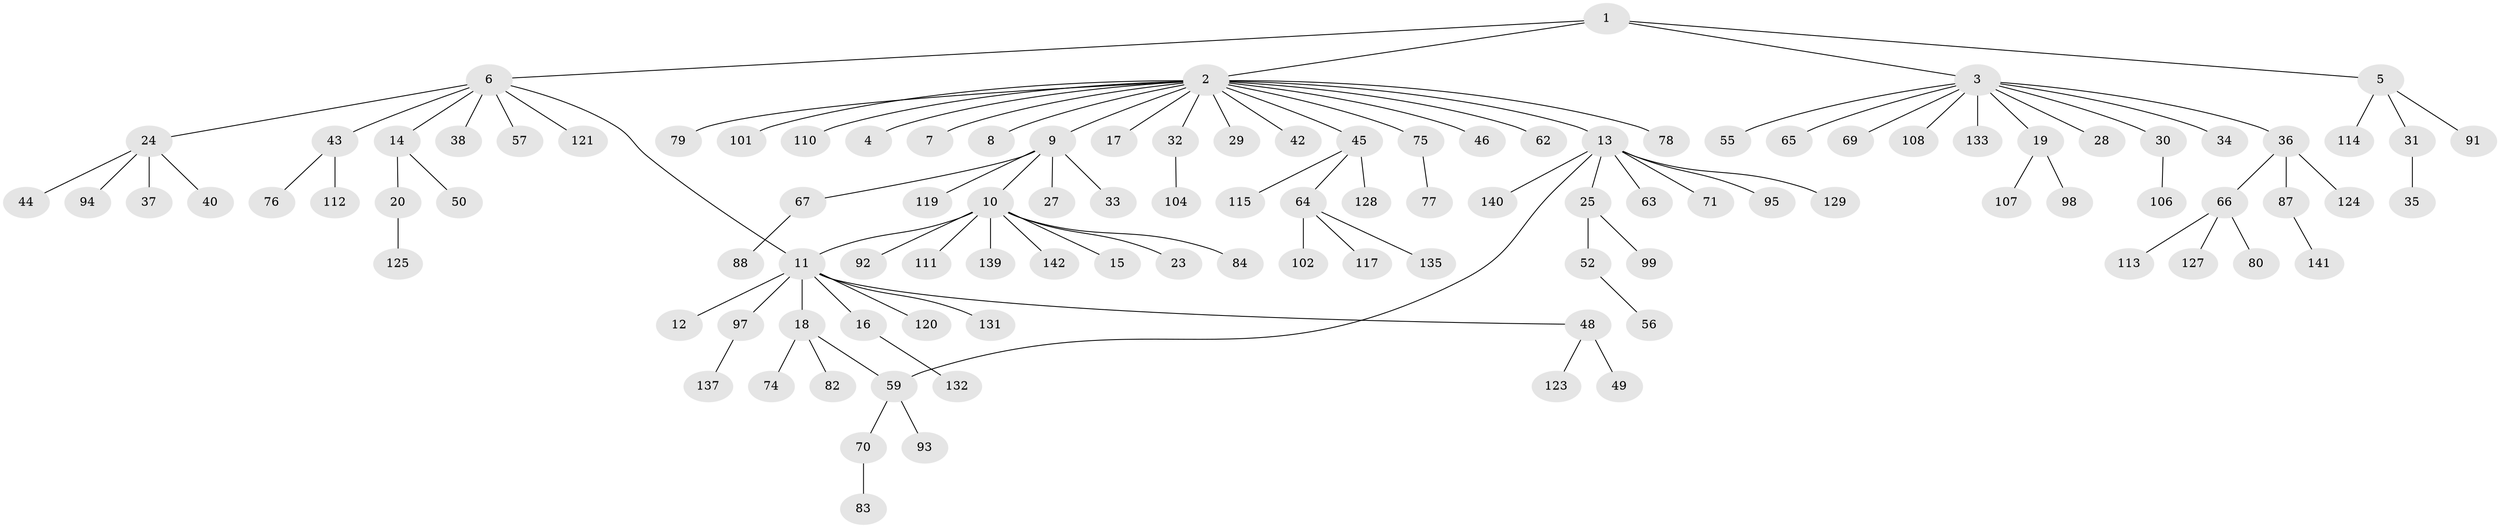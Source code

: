 // Generated by graph-tools (version 1.1) at 2025/51/02/27/25 19:51:55]
// undirected, 109 vertices, 110 edges
graph export_dot {
graph [start="1"]
  node [color=gray90,style=filled];
  1 [super="+134"];
  2 [super="+54"];
  3 [super="+21"];
  4;
  5 [super="+130"];
  6 [super="+26"];
  7;
  8;
  9 [super="+60"];
  10 [super="+73"];
  11 [super="+39"];
  12;
  13 [super="+89"];
  14 [super="+81"];
  15;
  16 [super="+41"];
  17 [super="+96"];
  18 [super="+22"];
  19;
  20 [super="+53"];
  23;
  24 [super="+47"];
  25 [super="+126"];
  27;
  28;
  29;
  30 [super="+116"];
  31 [super="+58"];
  32 [super="+100"];
  33 [super="+51"];
  34;
  35;
  36 [super="+68"];
  37;
  38;
  40;
  42;
  43 [super="+61"];
  44;
  45 [super="+105"];
  46;
  48 [super="+72"];
  49;
  50;
  52;
  55;
  56;
  57;
  59;
  62;
  63;
  64 [super="+85"];
  65 [super="+122"];
  66 [super="+86"];
  67;
  69 [super="+118"];
  70;
  71 [super="+103"];
  74;
  75;
  76;
  77;
  78 [super="+90"];
  79;
  80;
  82;
  83;
  84;
  87;
  88;
  91;
  92;
  93;
  94;
  95 [super="+143"];
  97;
  98;
  99 [super="+109"];
  101;
  102;
  104;
  106;
  107;
  108;
  110;
  111;
  112;
  113 [super="+136"];
  114;
  115;
  117;
  119;
  120;
  121;
  123;
  124;
  125 [super="+138"];
  127;
  128;
  129;
  131;
  132;
  133;
  135;
  137;
  139;
  140;
  141;
  142;
  1 -- 2;
  1 -- 3;
  1 -- 5;
  1 -- 6;
  2 -- 4;
  2 -- 7;
  2 -- 8;
  2 -- 9;
  2 -- 13;
  2 -- 17;
  2 -- 29;
  2 -- 32;
  2 -- 42;
  2 -- 45;
  2 -- 46;
  2 -- 62;
  2 -- 75;
  2 -- 78;
  2 -- 79;
  2 -- 101;
  2 -- 110;
  3 -- 19;
  3 -- 28;
  3 -- 30;
  3 -- 34;
  3 -- 36;
  3 -- 55;
  3 -- 69;
  3 -- 133;
  3 -- 65;
  3 -- 108;
  5 -- 31;
  5 -- 91;
  5 -- 114;
  6 -- 11;
  6 -- 14;
  6 -- 24;
  6 -- 38;
  6 -- 43;
  6 -- 57;
  6 -- 121;
  9 -- 10;
  9 -- 27;
  9 -- 33;
  9 -- 67;
  9 -- 119;
  10 -- 11;
  10 -- 15;
  10 -- 23;
  10 -- 84;
  10 -- 92;
  10 -- 111;
  10 -- 139;
  10 -- 142;
  11 -- 12;
  11 -- 16;
  11 -- 18;
  11 -- 48;
  11 -- 97;
  11 -- 120;
  11 -- 131;
  13 -- 25;
  13 -- 59;
  13 -- 63;
  13 -- 71;
  13 -- 95;
  13 -- 140;
  13 -- 129;
  14 -- 20;
  14 -- 50;
  16 -- 132;
  18 -- 59;
  18 -- 74;
  18 -- 82;
  19 -- 98;
  19 -- 107;
  20 -- 125;
  24 -- 37;
  24 -- 40;
  24 -- 44;
  24 -- 94;
  25 -- 52;
  25 -- 99;
  30 -- 106;
  31 -- 35;
  32 -- 104;
  36 -- 66;
  36 -- 124;
  36 -- 87;
  43 -- 112;
  43 -- 76;
  45 -- 64;
  45 -- 115;
  45 -- 128;
  48 -- 49;
  48 -- 123;
  52 -- 56;
  59 -- 70;
  59 -- 93;
  64 -- 102;
  64 -- 117;
  64 -- 135;
  66 -- 80;
  66 -- 127;
  66 -- 113;
  67 -- 88;
  70 -- 83;
  75 -- 77;
  87 -- 141;
  97 -- 137;
}
